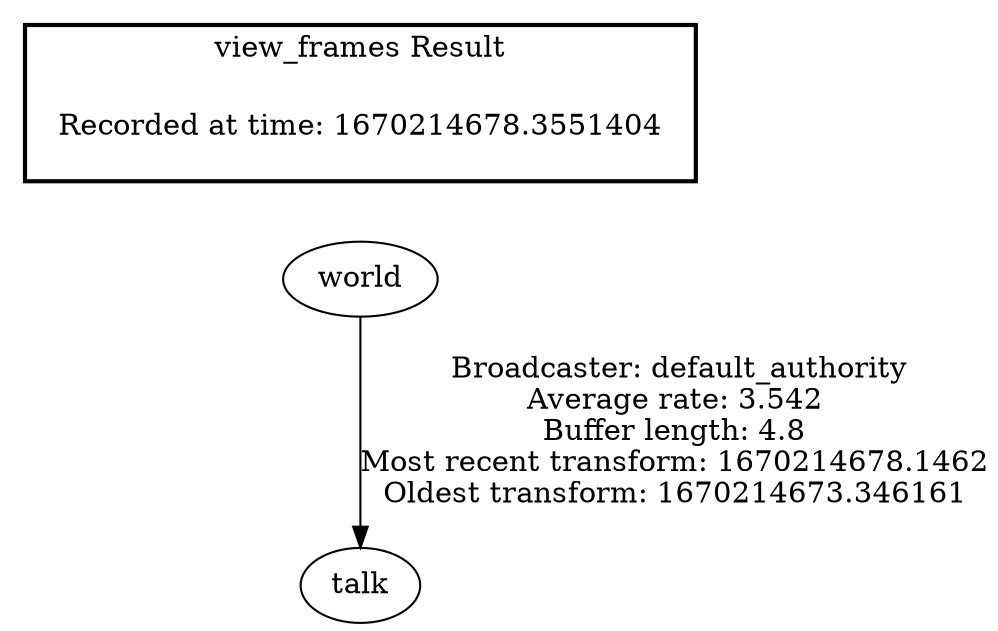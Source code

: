 digraph G {
"world" -> "talk"[label=" Broadcaster: default_authority\nAverage rate: 3.542\nBuffer length: 4.8\nMost recent transform: 1670214678.1462\nOldest transform: 1670214673.346161\n"];
edge [style=invis];
 subgraph cluster_legend { style=bold; color=black; label ="view_frames Result";
"Recorded at time: 1670214678.3551404"[ shape=plaintext ] ;
}->"world";
}